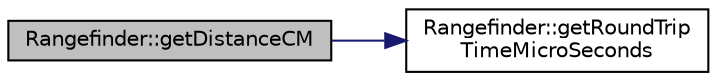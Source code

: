 digraph "Rangefinder::getDistanceCM"
{
 // LATEX_PDF_SIZE
  edge [fontname="Helvetica",fontsize="10",labelfontname="Helvetica",labelfontsize="10"];
  node [fontname="Helvetica",fontsize="10",shape=record];
  rankdir="LR";
  Node1 [label="Rangefinder::getDistanceCM",height=0.2,width=0.4,color="black", fillcolor="grey75", style="filled", fontcolor="black",tooltip="get the distance of an object from the sensor in centimeters"];
  Node1 -> Node2 [color="midnightblue",fontsize="10",style="solid",fontname="Helvetica"];
  Node2 [label="Rangefinder::getRoundTrip\lTimeMicroSeconds",height=0.2,width=0.4,color="black", fillcolor="white", style="filled",URL="$classRangefinder.html#acd75ded5add63f5c2fac15a5418870e9",tooltip="get the time of latest round trip in microseconds"];
}

